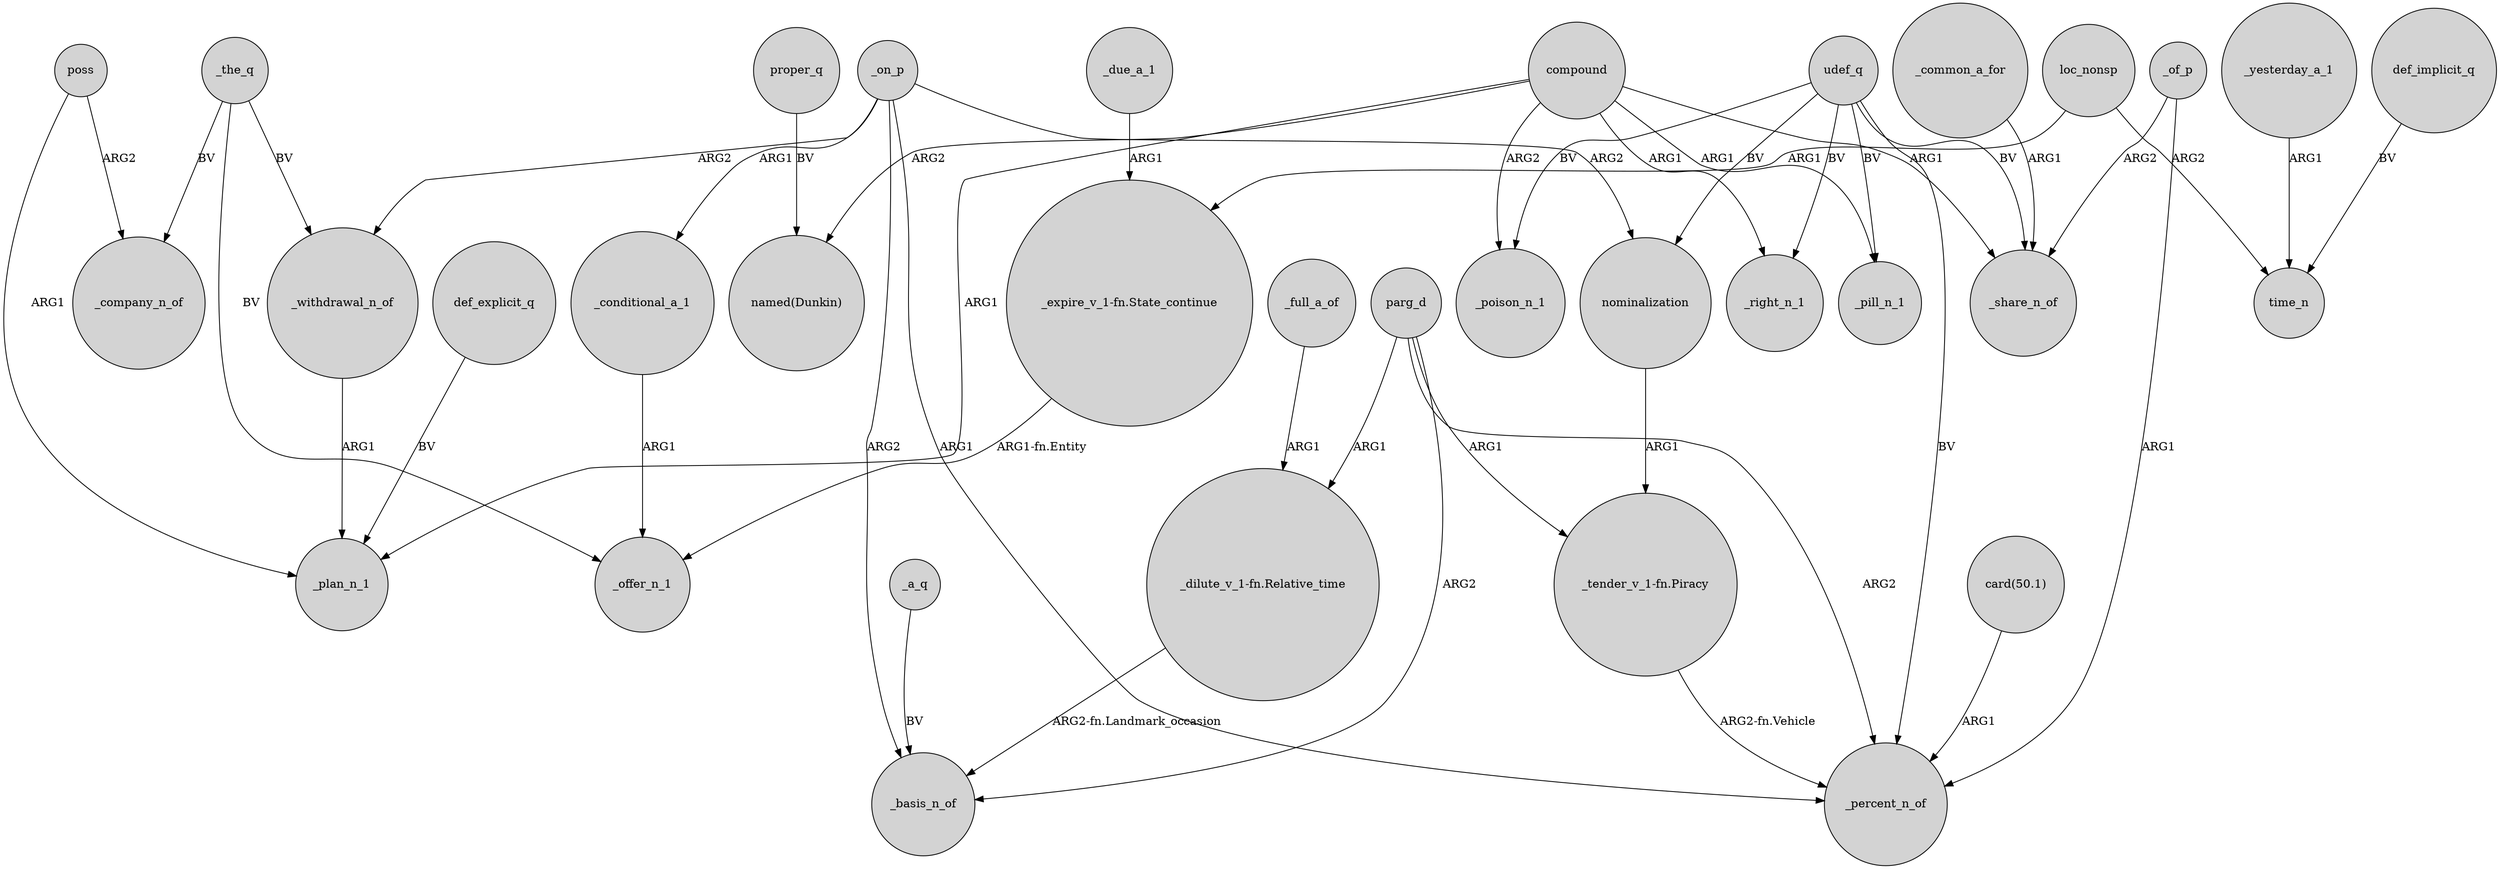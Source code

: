 digraph {
	node [shape=circle style=filled]
	_the_q -> _withdrawal_n_of [label=BV]
	_on_p -> _withdrawal_n_of [label=ARG2]
	_on_p -> nominalization [label=ARG2]
	nominalization -> "_tender_v_1-fn.Piracy" [label=ARG1]
	compound -> _share_n_of [label=ARG1]
	def_explicit_q -> _plan_n_1 [label=BV]
	"_dilute_v_1-fn.Relative_time" -> _basis_n_of [label="ARG2-fn.Landmark_occasion"]
	_withdrawal_n_of -> _plan_n_1 [label=ARG1]
	_of_p -> _share_n_of [label=ARG2]
	compound -> _right_n_1 [label=ARG1]
	proper_q -> "named(Dunkin)" [label=BV]
	udef_q -> nominalization [label=BV]
	parg_d -> "_dilute_v_1-fn.Relative_time" [label=ARG1]
	"_expire_v_1-fn.State_continue" -> _offer_n_1 [label="ARG1-fn.Entity"]
	_common_a_for -> _share_n_of [label=ARG1]
	_yesterday_a_1 -> time_n [label=ARG1]
	"card(50.1)" -> _percent_n_of [label=ARG1]
	udef_q -> _right_n_1 [label=BV]
	parg_d -> "_tender_v_1-fn.Piracy" [label=ARG1]
	_of_p -> _percent_n_of [label=ARG1]
	loc_nonsp -> "_expire_v_1-fn.State_continue" [label=ARG1]
	_on_p -> _conditional_a_1 [label=ARG1]
	_conditional_a_1 -> _offer_n_1 [label=ARG1]
	poss -> _company_n_of [label=ARG2]
	poss -> _plan_n_1 [label=ARG1]
	udef_q -> _percent_n_of [label=BV]
	_due_a_1 -> "_expire_v_1-fn.State_continue" [label=ARG1]
	_full_a_of -> "_dilute_v_1-fn.Relative_time" [label=ARG1]
	compound -> "named(Dunkin)" [label=ARG2]
	udef_q -> _share_n_of [label=BV]
	parg_d -> _percent_n_of [label=ARG2]
	_the_q -> _offer_n_1 [label=BV]
	compound -> _poison_n_1 [label=ARG2]
	_on_p -> _basis_n_of [label=ARG2]
	_on_p -> _percent_n_of [label=ARG1]
	"_tender_v_1-fn.Piracy" -> _percent_n_of [label="ARG2-fn.Vehicle"]
	loc_nonsp -> time_n [label=ARG2]
	compound -> _plan_n_1 [label=ARG1]
	udef_q -> _pill_n_1 [label=BV]
	def_implicit_q -> time_n [label=BV]
	udef_q -> _poison_n_1 [label=BV]
	_the_q -> _company_n_of [label=BV]
	compound -> _pill_n_1 [label=ARG1]
	parg_d -> _basis_n_of [label=ARG2]
	_a_q -> _basis_n_of [label=BV]
}

